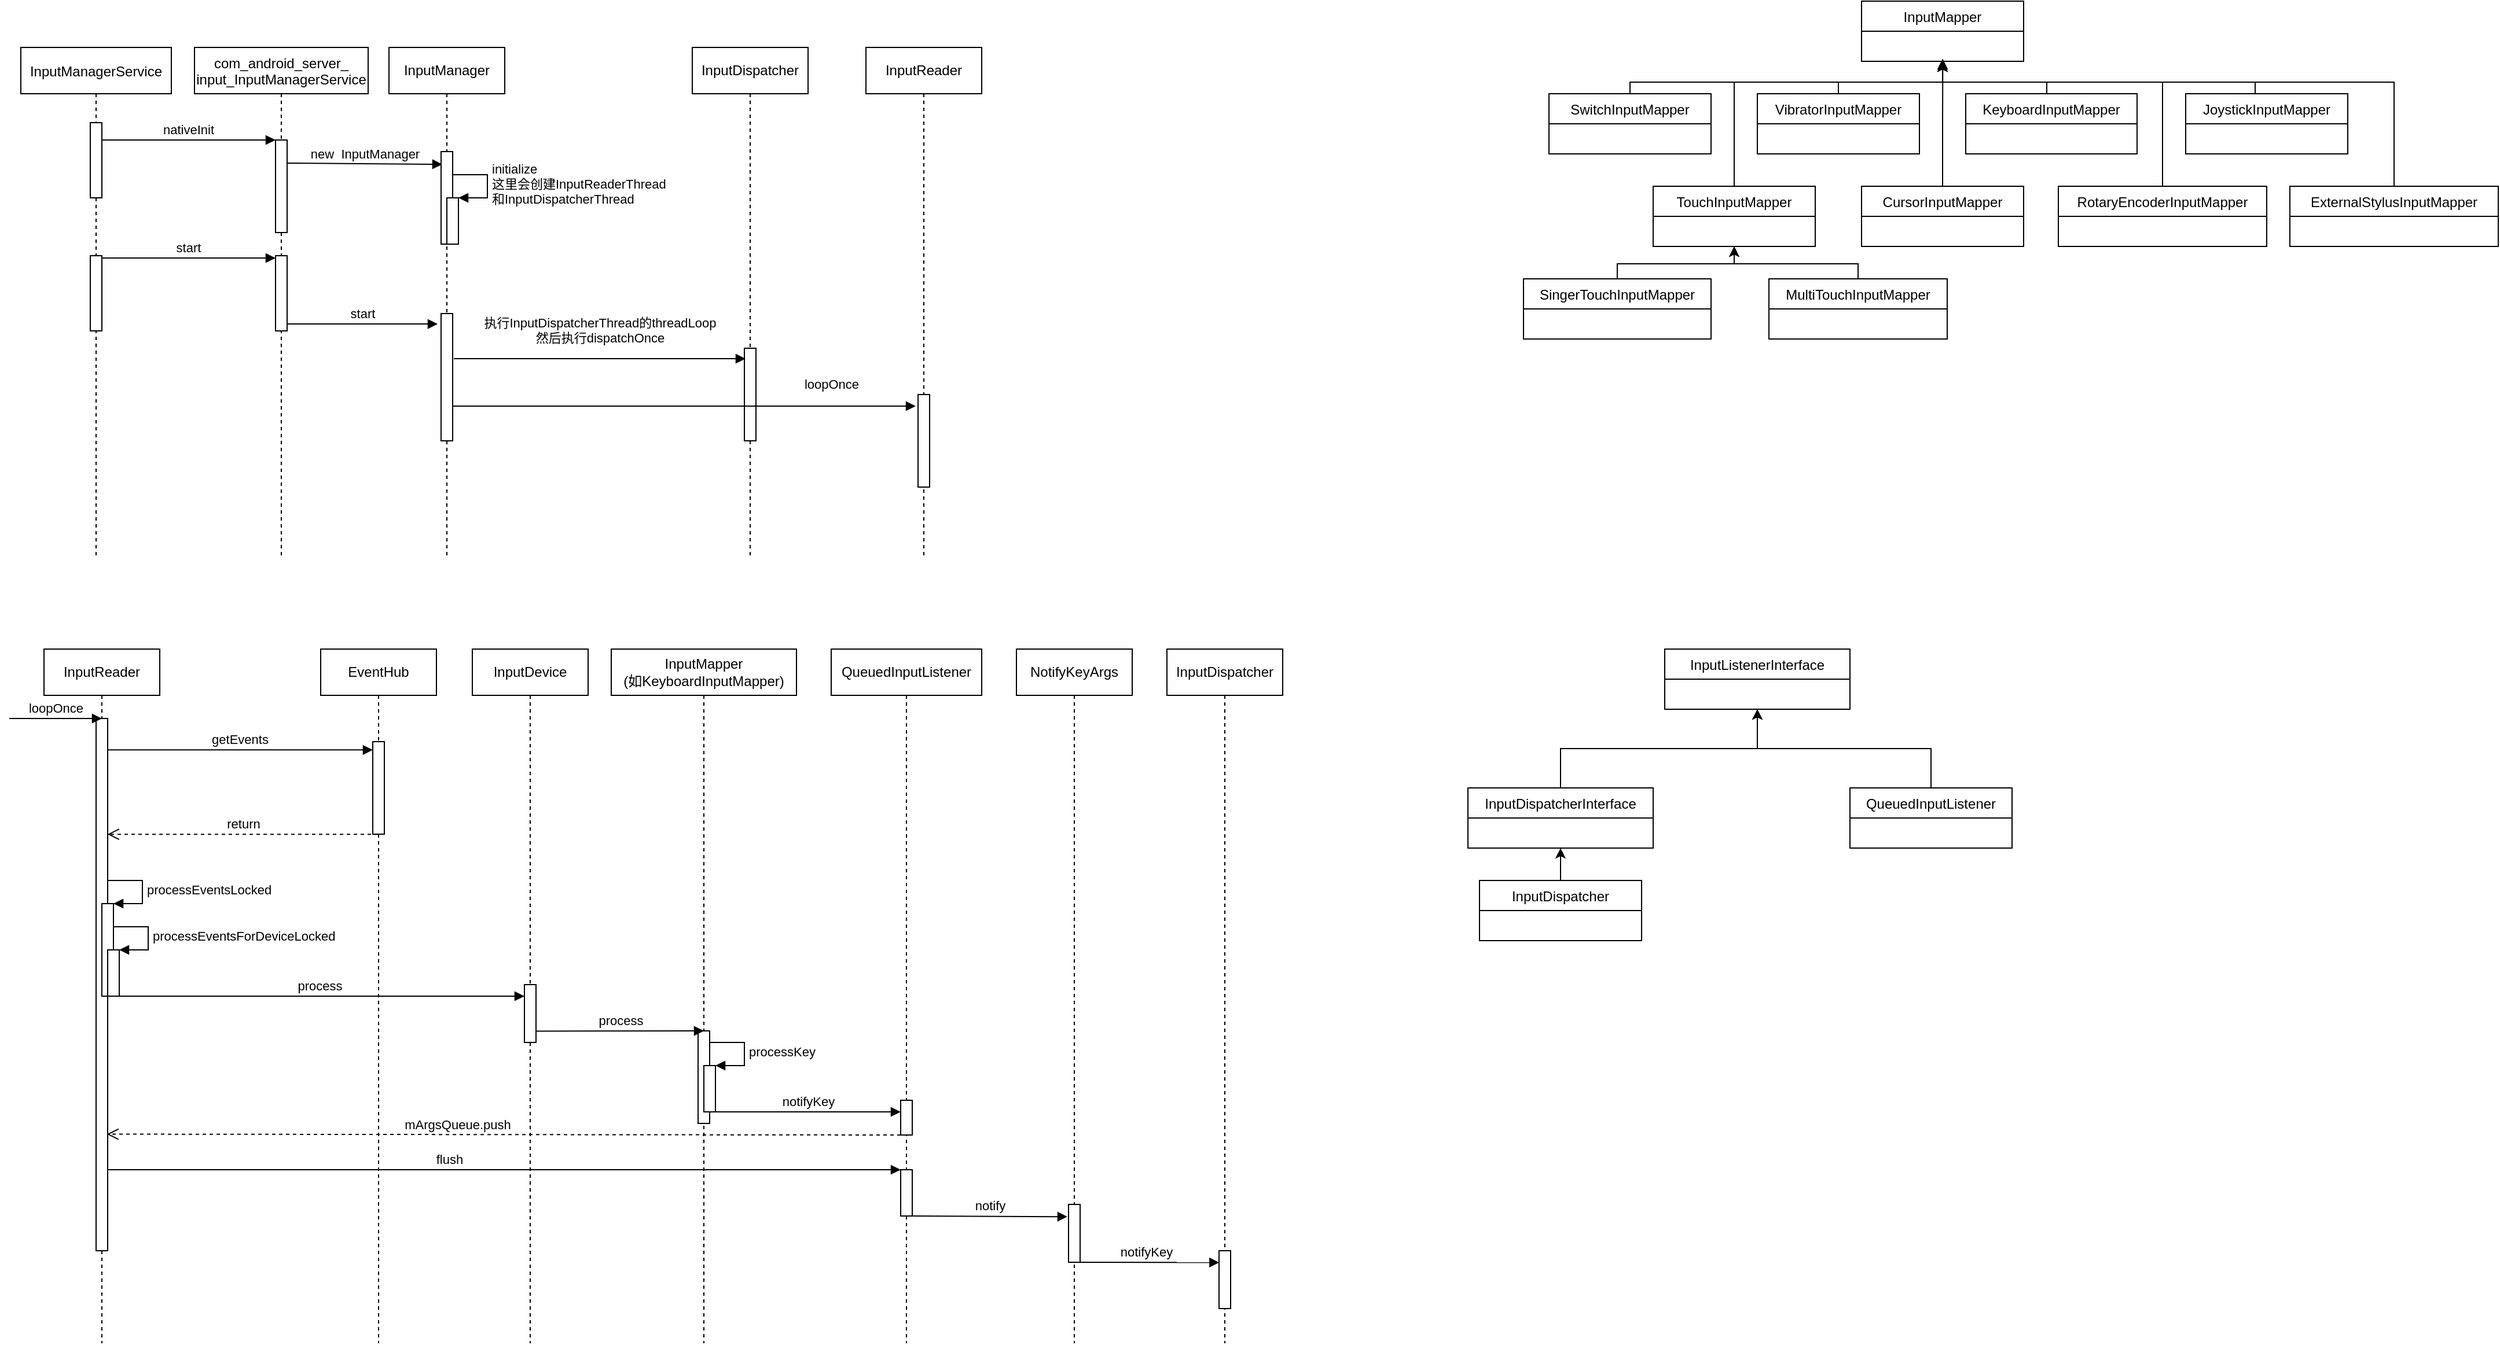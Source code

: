 <mxfile version="14.9.3" type="github">
  <diagram id="kgpKYQtTHZ0yAKxKKP6v" name="Page-1">
    <mxGraphModel dx="1084" dy="536" grid="0" gridSize="10" guides="1" tooltips="1" connect="1" arrows="1" fold="1" page="0" pageScale="1" pageWidth="850" pageHeight="1100" math="0" shadow="0">
      <root>
        <mxCell id="0" />
        <mxCell id="1" parent="0" />
        <mxCell id="3nuBFxr9cyL0pnOWT2aG-1" value="InputManagerService" style="shape=umlLifeline;perimeter=lifelinePerimeter;container=1;collapsible=0;recursiveResize=0;rounded=0;shadow=0;strokeWidth=1;" parent="1" vertex="1">
          <mxGeometry x="90" y="80" width="130" height="440" as="geometry" />
        </mxCell>
        <mxCell id="3nuBFxr9cyL0pnOWT2aG-2" value="" style="points=[];perimeter=orthogonalPerimeter;rounded=0;shadow=0;strokeWidth=1;" parent="3nuBFxr9cyL0pnOWT2aG-1" vertex="1">
          <mxGeometry x="60" y="65" width="10" height="65" as="geometry" />
        </mxCell>
        <mxCell id="3nuBFxr9cyL0pnOWT2aG-5" value="com_android_server_&#xa;input_InputManagerService" style="shape=umlLifeline;perimeter=lifelinePerimeter;container=1;collapsible=0;recursiveResize=0;rounded=0;shadow=0;strokeWidth=1;verticalAlign=middle;" parent="1" vertex="1">
          <mxGeometry x="240" y="80" width="150" height="440" as="geometry" />
        </mxCell>
        <mxCell id="3nuBFxr9cyL0pnOWT2aG-6" value="" style="points=[];perimeter=orthogonalPerimeter;rounded=0;shadow=0;strokeWidth=1;" parent="3nuBFxr9cyL0pnOWT2aG-5" vertex="1">
          <mxGeometry x="70" y="80" width="10" height="80" as="geometry" />
        </mxCell>
        <mxCell id="IxxCCvmzfHfjZeHsE3GJ-2" value="new&amp;nbsp; InputManager" style="html=1;verticalAlign=bottom;endArrow=block;entryX=0.1;entryY=0.138;entryDx=0;entryDy=0;entryPerimeter=0;" parent="3nuBFxr9cyL0pnOWT2aG-5" target="IxxCCvmzfHfjZeHsE3GJ-1" edge="1">
          <mxGeometry width="80" relative="1" as="geometry">
            <mxPoint x="80" y="100" as="sourcePoint" />
            <mxPoint x="160" y="100" as="targetPoint" />
          </mxGeometry>
        </mxCell>
        <mxCell id="3nuBFxr9cyL0pnOWT2aG-8" value="nativeInit" style="verticalAlign=bottom;endArrow=block;entryX=0;entryY=0;shadow=0;strokeWidth=1;" parent="1" source="3nuBFxr9cyL0pnOWT2aG-2" target="3nuBFxr9cyL0pnOWT2aG-6" edge="1">
          <mxGeometry relative="1" as="geometry">
            <mxPoint x="275" y="160" as="sourcePoint" />
          </mxGeometry>
        </mxCell>
        <mxCell id="JCbw3N3qahz2SXzYvkf4-1" value="" style="points=[];perimeter=orthogonalPerimeter;rounded=0;shadow=0;strokeWidth=1;" parent="1" vertex="1">
          <mxGeometry x="150" y="260" width="10" height="65" as="geometry" />
        </mxCell>
        <mxCell id="JCbw3N3qahz2SXzYvkf4-2" value="" style="points=[];perimeter=orthogonalPerimeter;rounded=0;shadow=0;strokeWidth=1;" parent="1" vertex="1">
          <mxGeometry x="310" y="260" width="10" height="65" as="geometry" />
        </mxCell>
        <mxCell id="JCbw3N3qahz2SXzYvkf4-5" value="start" style="verticalAlign=bottom;endArrow=block;shadow=0;strokeWidth=1;" parent="1" edge="1">
          <mxGeometry relative="1" as="geometry">
            <mxPoint x="160" y="262.0" as="sourcePoint" />
            <mxPoint x="310" y="262" as="targetPoint" />
          </mxGeometry>
        </mxCell>
        <mxCell id="JCbw3N3qahz2SXzYvkf4-8" value="InputManager" style="shape=umlLifeline;perimeter=lifelinePerimeter;whiteSpace=wrap;html=1;container=1;collapsible=0;recursiveResize=0;outlineConnect=0;verticalAlign=middle;" parent="1" vertex="1">
          <mxGeometry x="408" y="80" width="100" height="440" as="geometry" />
        </mxCell>
        <mxCell id="IxxCCvmzfHfjZeHsE3GJ-1" value="" style="html=1;points=[];perimeter=orthogonalPerimeter;" parent="JCbw3N3qahz2SXzYvkf4-8" vertex="1">
          <mxGeometry x="45" y="90" width="10" height="80" as="geometry" />
        </mxCell>
        <mxCell id="IxxCCvmzfHfjZeHsE3GJ-3" value="" style="html=1;points=[];perimeter=orthogonalPerimeter;" parent="JCbw3N3qahz2SXzYvkf4-8" vertex="1">
          <mxGeometry x="50" y="130" width="10" height="40" as="geometry" />
        </mxCell>
        <mxCell id="IxxCCvmzfHfjZeHsE3GJ-4" value="&lt;span style=&quot;font-size: 11px&quot;&gt;initialize&lt;/span&gt;&lt;br&gt;&lt;span style=&quot;font-size: 11px&quot;&gt;这里会创建InputReaderThread&lt;br&gt;和InputDispatcherThread&lt;/span&gt;" style="edgeStyle=orthogonalEdgeStyle;html=1;align=left;spacingLeft=2;endArrow=block;rounded=0;entryX=1;entryY=0;" parent="JCbw3N3qahz2SXzYvkf4-8" target="IxxCCvmzfHfjZeHsE3GJ-3" edge="1">
          <mxGeometry relative="1" as="geometry">
            <mxPoint x="55" y="110" as="sourcePoint" />
            <Array as="points">
              <mxPoint x="85" y="110" />
            </Array>
          </mxGeometry>
        </mxCell>
        <mxCell id="JCbw3N3qahz2SXzYvkf4-13" value="" style="points=[];perimeter=orthogonalPerimeter;rounded=0;shadow=0;strokeWidth=1;" parent="1" vertex="1">
          <mxGeometry x="453" y="310" width="10" height="110" as="geometry" />
        </mxCell>
        <mxCell id="JCbw3N3qahz2SXzYvkf4-12" value="start" style="html=1;verticalAlign=bottom;endArrow=block;entryX=-0.3;entryY=0.082;entryDx=0;entryDy=0;entryPerimeter=0;exitX=1.033;exitY=0.908;exitDx=0;exitDy=0;exitPerimeter=0;" parent="1" source="JCbw3N3qahz2SXzYvkf4-2" target="JCbw3N3qahz2SXzYvkf4-13" edge="1">
          <mxGeometry width="80" relative="1" as="geometry">
            <mxPoint x="308" y="320" as="sourcePoint" />
            <mxPoint x="462.29" y="318.58" as="targetPoint" />
          </mxGeometry>
        </mxCell>
        <mxCell id="IxxCCvmzfHfjZeHsE3GJ-8" value="InputDispatcher" style="shape=umlLifeline;perimeter=lifelinePerimeter;whiteSpace=wrap;html=1;container=1;collapsible=0;recursiveResize=0;outlineConnect=0;" parent="1" vertex="1">
          <mxGeometry x="670" y="80" width="100" height="440" as="geometry" />
        </mxCell>
        <mxCell id="IxxCCvmzfHfjZeHsE3GJ-9" value="" style="html=1;points=[];perimeter=orthogonalPerimeter;" parent="IxxCCvmzfHfjZeHsE3GJ-8" vertex="1">
          <mxGeometry x="45" y="260" width="10" height="80" as="geometry" />
        </mxCell>
        <mxCell id="IxxCCvmzfHfjZeHsE3GJ-10" value="执行&lt;span style=&quot;text-align: left&quot;&gt;InputDispatcherThread的threadLoop&lt;br&gt;然后执行dispatchOnce&lt;/span&gt;" style="html=1;verticalAlign=bottom;endArrow=block;exitX=1;exitY=0.6;exitDx=0;exitDy=0;exitPerimeter=0;" parent="1" edge="1">
          <mxGeometry y="9" width="80" relative="1" as="geometry">
            <mxPoint x="464" y="349" as="sourcePoint" />
            <mxPoint x="716" y="349" as="targetPoint" />
            <mxPoint as="offset" />
          </mxGeometry>
        </mxCell>
        <mxCell id="IxxCCvmzfHfjZeHsE3GJ-11" value="InputReader" style="shape=umlLifeline;perimeter=lifelinePerimeter;whiteSpace=wrap;html=1;container=1;collapsible=0;recursiveResize=0;outlineConnect=0;" parent="1" vertex="1">
          <mxGeometry x="820" y="80" width="100" height="440" as="geometry" />
        </mxCell>
        <mxCell id="IxxCCvmzfHfjZeHsE3GJ-12" value="" style="html=1;points=[];perimeter=orthogonalPerimeter;" parent="IxxCCvmzfHfjZeHsE3GJ-11" vertex="1">
          <mxGeometry x="45" y="300" width="10" height="80" as="geometry" />
        </mxCell>
        <mxCell id="IxxCCvmzfHfjZeHsE3GJ-13" value="loopOnce" style="html=1;verticalAlign=bottom;endArrow=block;exitX=0.7;exitY=0.727;exitDx=0;exitDy=0;exitPerimeter=0;" parent="1" edge="1">
          <mxGeometry x="0.635" y="10" width="80" relative="1" as="geometry">
            <mxPoint x="463" y="389.97" as="sourcePoint" />
            <mxPoint x="863" y="390" as="targetPoint" />
            <mxPoint as="offset" />
          </mxGeometry>
        </mxCell>
        <mxCell id="vd4vNPMVGQsWvPr2XeSt-1" value="InputReader" style="shape=umlLifeline;perimeter=lifelinePerimeter;whiteSpace=wrap;html=1;container=1;collapsible=0;recursiveResize=0;outlineConnect=0;" vertex="1" parent="1">
          <mxGeometry x="110" y="600" width="100" height="600" as="geometry" />
        </mxCell>
        <mxCell id="vd4vNPMVGQsWvPr2XeSt-2" value="" style="html=1;points=[];perimeter=orthogonalPerimeter;" vertex="1" parent="vd4vNPMVGQsWvPr2XeSt-1">
          <mxGeometry x="45" y="60" width="10" height="460" as="geometry" />
        </mxCell>
        <mxCell id="vd4vNPMVGQsWvPr2XeSt-13" value="" style="html=1;points=[];perimeter=orthogonalPerimeter;" vertex="1" parent="vd4vNPMVGQsWvPr2XeSt-1">
          <mxGeometry x="50" y="220" width="10" height="80" as="geometry" />
        </mxCell>
        <mxCell id="vd4vNPMVGQsWvPr2XeSt-14" value="processEventsLocked" style="edgeStyle=orthogonalEdgeStyle;html=1;align=left;spacingLeft=2;endArrow=block;rounded=0;entryX=1;entryY=0;" edge="1" target="vd4vNPMVGQsWvPr2XeSt-13" parent="vd4vNPMVGQsWvPr2XeSt-1">
          <mxGeometry relative="1" as="geometry">
            <mxPoint x="55" y="200" as="sourcePoint" />
            <Array as="points">
              <mxPoint x="85" y="200" />
            </Array>
          </mxGeometry>
        </mxCell>
        <mxCell id="vd4vNPMVGQsWvPr2XeSt-15" value="" style="html=1;points=[];perimeter=orthogonalPerimeter;" vertex="1" parent="vd4vNPMVGQsWvPr2XeSt-1">
          <mxGeometry x="55" y="260" width="10" height="40" as="geometry" />
        </mxCell>
        <mxCell id="vd4vNPMVGQsWvPr2XeSt-16" value="processEventsForDeviceLocked" style="edgeStyle=orthogonalEdgeStyle;html=1;align=left;spacingLeft=2;endArrow=block;rounded=0;entryX=1;entryY=0;" edge="1" target="vd4vNPMVGQsWvPr2XeSt-15" parent="vd4vNPMVGQsWvPr2XeSt-1">
          <mxGeometry relative="1" as="geometry">
            <mxPoint x="60" y="240" as="sourcePoint" />
            <Array as="points">
              <mxPoint x="90" y="240" />
            </Array>
          </mxGeometry>
        </mxCell>
        <mxCell id="vd4vNPMVGQsWvPr2XeSt-19" value="process" style="html=1;verticalAlign=bottom;endArrow=block;" edge="1" parent="vd4vNPMVGQsWvPr2XeSt-1" target="vd4vNPMVGQsWvPr2XeSt-18">
          <mxGeometry width="80" relative="1" as="geometry">
            <mxPoint x="60" y="300" as="sourcePoint" />
            <mxPoint x="414" y="296" as="targetPoint" />
          </mxGeometry>
        </mxCell>
        <mxCell id="vd4vNPMVGQsWvPr2XeSt-3" value="loopOnce" style="html=1;verticalAlign=bottom;endArrow=block;" edge="1" parent="1">
          <mxGeometry width="80" relative="1" as="geometry">
            <mxPoint x="80" y="660" as="sourcePoint" />
            <mxPoint x="160" y="660" as="targetPoint" />
          </mxGeometry>
        </mxCell>
        <mxCell id="vd4vNPMVGQsWvPr2XeSt-4" value="EventHub" style="shape=umlLifeline;perimeter=lifelinePerimeter;whiteSpace=wrap;html=1;container=1;collapsible=0;recursiveResize=0;outlineConnect=0;" vertex="1" parent="1">
          <mxGeometry x="349" y="600" width="100" height="600" as="geometry" />
        </mxCell>
        <mxCell id="vd4vNPMVGQsWvPr2XeSt-5" value="" style="html=1;points=[];perimeter=orthogonalPerimeter;" vertex="1" parent="vd4vNPMVGQsWvPr2XeSt-4">
          <mxGeometry x="45" y="80" width="10" height="80" as="geometry" />
        </mxCell>
        <mxCell id="vd4vNPMVGQsWvPr2XeSt-8" value="getEvents" style="html=1;verticalAlign=bottom;endArrow=block;exitX=0.976;exitY=0.059;exitDx=0;exitDy=0;exitPerimeter=0;" edge="1" parent="1" source="vd4vNPMVGQsWvPr2XeSt-2" target="vd4vNPMVGQsWvPr2XeSt-5">
          <mxGeometry width="80" relative="1" as="geometry">
            <mxPoint x="170" y="680" as="sourcePoint" />
            <mxPoint x="250" y="680" as="targetPoint" />
          </mxGeometry>
        </mxCell>
        <mxCell id="vd4vNPMVGQsWvPr2XeSt-10" value="return" style="html=1;verticalAlign=bottom;endArrow=open;dashed=1;endSize=8;entryX=0.98;entryY=0.285;entryDx=0;entryDy=0;entryPerimeter=0;" edge="1" parent="1">
          <mxGeometry relative="1" as="geometry">
            <mxPoint x="398.5" y="760.1" as="sourcePoint" />
            <mxPoint x="164.8" y="760.1" as="targetPoint" />
          </mxGeometry>
        </mxCell>
        <mxCell id="vd4vNPMVGQsWvPr2XeSt-17" value="InputDevice" style="shape=umlLifeline;perimeter=lifelinePerimeter;whiteSpace=wrap;html=1;container=1;collapsible=0;recursiveResize=0;outlineConnect=0;" vertex="1" parent="1">
          <mxGeometry x="480" y="600" width="100" height="600" as="geometry" />
        </mxCell>
        <mxCell id="vd4vNPMVGQsWvPr2XeSt-18" value="" style="html=1;points=[];perimeter=orthogonalPerimeter;" vertex="1" parent="vd4vNPMVGQsWvPr2XeSt-17">
          <mxGeometry x="45" y="290" width="10" height="50" as="geometry" />
        </mxCell>
        <mxCell id="vd4vNPMVGQsWvPr2XeSt-20" value="InputMapper&lt;br&gt;(如KeyboardInputMapper)" style="shape=umlLifeline;perimeter=lifelinePerimeter;whiteSpace=wrap;html=1;container=1;collapsible=0;recursiveResize=0;outlineConnect=0;" vertex="1" parent="1">
          <mxGeometry x="600" y="600" width="160" height="600" as="geometry" />
        </mxCell>
        <mxCell id="vd4vNPMVGQsWvPr2XeSt-21" value="" style="html=1;points=[];perimeter=orthogonalPerimeter;" vertex="1" parent="vd4vNPMVGQsWvPr2XeSt-20">
          <mxGeometry x="75" y="330" width="10" height="80" as="geometry" />
        </mxCell>
        <mxCell id="vd4vNPMVGQsWvPr2XeSt-43" value="" style="html=1;points=[];perimeter=orthogonalPerimeter;" vertex="1" parent="vd4vNPMVGQsWvPr2XeSt-20">
          <mxGeometry x="80" y="360" width="10" height="40" as="geometry" />
        </mxCell>
        <mxCell id="vd4vNPMVGQsWvPr2XeSt-44" value="processKey" style="edgeStyle=orthogonalEdgeStyle;html=1;align=left;spacingLeft=2;endArrow=block;rounded=0;entryX=1;entryY=0;" edge="1" target="vd4vNPMVGQsWvPr2XeSt-43" parent="vd4vNPMVGQsWvPr2XeSt-20">
          <mxGeometry relative="1" as="geometry">
            <mxPoint x="85" y="340" as="sourcePoint" />
            <Array as="points">
              <mxPoint x="115" y="340" />
            </Array>
          </mxGeometry>
        </mxCell>
        <mxCell id="vd4vNPMVGQsWvPr2XeSt-46" value="notifyKey" style="html=1;verticalAlign=bottom;endArrow=block;" edge="1" parent="vd4vNPMVGQsWvPr2XeSt-20" target="vd4vNPMVGQsWvPr2XeSt-45">
          <mxGeometry width="80" relative="1" as="geometry">
            <mxPoint x="90" y="400" as="sourcePoint" />
            <mxPoint x="246" y="399" as="targetPoint" />
          </mxGeometry>
        </mxCell>
        <mxCell id="vd4vNPMVGQsWvPr2XeSt-22" value="process" style="html=1;verticalAlign=bottom;endArrow=block;exitX=1.02;exitY=0.804;exitDx=0;exitDy=0;exitPerimeter=0;entryX=0.5;entryY=0;entryDx=0;entryDy=0;entryPerimeter=0;" edge="1" parent="1" source="vd4vNPMVGQsWvPr2XeSt-18" target="vd4vNPMVGQsWvPr2XeSt-21">
          <mxGeometry width="80" relative="1" as="geometry">
            <mxPoint x="540" y="930" as="sourcePoint" />
            <mxPoint x="650" y="930" as="targetPoint" />
          </mxGeometry>
        </mxCell>
        <mxCell id="vd4vNPMVGQsWvPr2XeSt-31" style="edgeStyle=orthogonalEdgeStyle;rounded=0;orthogonalLoop=1;jettySize=auto;html=1;exitX=0.5;exitY=0;exitDx=0;exitDy=0;entryX=0.5;entryY=1;entryDx=0;entryDy=0;" edge="1" parent="1" source="vd4vNPMVGQsWvPr2XeSt-23" target="vd4vNPMVGQsWvPr2XeSt-27">
          <mxGeometry relative="1" as="geometry" />
        </mxCell>
        <mxCell id="vd4vNPMVGQsWvPr2XeSt-23" value="InputDispatcher" style="swimlane;fontStyle=0;childLayout=stackLayout;horizontal=1;startSize=26;fillColor=none;horizontalStack=0;resizeParent=1;resizeParentMax=0;resizeLast=0;collapsible=1;marginBottom=0;" vertex="1" parent="1">
          <mxGeometry x="1350" y="800" width="140" height="52" as="geometry" />
        </mxCell>
        <mxCell id="vd4vNPMVGQsWvPr2XeSt-40" style="edgeStyle=orthogonalEdgeStyle;rounded=0;orthogonalLoop=1;jettySize=auto;html=1;exitX=0.5;exitY=0;exitDx=0;exitDy=0;entryX=0.5;entryY=1;entryDx=0;entryDy=0;" edge="1" parent="1" source="vd4vNPMVGQsWvPr2XeSt-27" target="vd4vNPMVGQsWvPr2XeSt-32">
          <mxGeometry relative="1" as="geometry" />
        </mxCell>
        <mxCell id="vd4vNPMVGQsWvPr2XeSt-27" value="InputDispatcherInterface" style="swimlane;fontStyle=0;childLayout=stackLayout;horizontal=1;startSize=26;fillColor=none;horizontalStack=0;resizeParent=1;resizeParentMax=0;resizeLast=0;collapsible=1;marginBottom=0;" vertex="1" parent="1">
          <mxGeometry x="1340" y="720" width="160" height="52" as="geometry" />
        </mxCell>
        <mxCell id="vd4vNPMVGQsWvPr2XeSt-32" value="InputListenerInterface" style="swimlane;fontStyle=0;childLayout=stackLayout;horizontal=1;startSize=26;fillColor=none;horizontalStack=0;resizeParent=1;resizeParentMax=0;resizeLast=0;collapsible=1;marginBottom=0;" vertex="1" parent="1">
          <mxGeometry x="1510" y="600" width="160" height="52" as="geometry" />
        </mxCell>
        <mxCell id="vd4vNPMVGQsWvPr2XeSt-41" style="edgeStyle=orthogonalEdgeStyle;rounded=0;orthogonalLoop=1;jettySize=auto;html=1;exitX=0.5;exitY=0;exitDx=0;exitDy=0;entryX=0.5;entryY=1;entryDx=0;entryDy=0;" edge="1" parent="1" source="vd4vNPMVGQsWvPr2XeSt-36" target="vd4vNPMVGQsWvPr2XeSt-32">
          <mxGeometry relative="1" as="geometry" />
        </mxCell>
        <mxCell id="vd4vNPMVGQsWvPr2XeSt-36" value="QueuedInputListener" style="swimlane;fontStyle=0;childLayout=stackLayout;horizontal=1;startSize=26;fillColor=none;horizontalStack=0;resizeParent=1;resizeParentMax=0;resizeLast=0;collapsible=1;marginBottom=0;" vertex="1" parent="1">
          <mxGeometry x="1670" y="720" width="140" height="52" as="geometry" />
        </mxCell>
        <mxCell id="vd4vNPMVGQsWvPr2XeSt-42" value="QueuedInputListener" style="shape=umlLifeline;perimeter=lifelinePerimeter;whiteSpace=wrap;html=1;container=1;collapsible=0;recursiveResize=0;outlineConnect=0;" vertex="1" parent="1">
          <mxGeometry x="790" y="600" width="130" height="600" as="geometry" />
        </mxCell>
        <mxCell id="vd4vNPMVGQsWvPr2XeSt-45" value="" style="html=1;points=[];perimeter=orthogonalPerimeter;" vertex="1" parent="vd4vNPMVGQsWvPr2XeSt-42">
          <mxGeometry x="60" y="390" width="10" height="30" as="geometry" />
        </mxCell>
        <mxCell id="vd4vNPMVGQsWvPr2XeSt-49" value="" style="html=1;points=[];perimeter=orthogonalPerimeter;" vertex="1" parent="vd4vNPMVGQsWvPr2XeSt-42">
          <mxGeometry x="60" y="450" width="10" height="40" as="geometry" />
        </mxCell>
        <mxCell id="vd4vNPMVGQsWvPr2XeSt-55" value="notify" style="html=1;verticalAlign=bottom;endArrow=block;entryX=-0.1;entryY=0.212;entryDx=0;entryDy=0;entryPerimeter=0;" edge="1" parent="vd4vNPMVGQsWvPr2XeSt-42" target="vd4vNPMVGQsWvPr2XeSt-53">
          <mxGeometry width="80" relative="1" as="geometry">
            <mxPoint x="70" y="490" as="sourcePoint" />
            <mxPoint x="210" y="490" as="targetPoint" />
          </mxGeometry>
        </mxCell>
        <mxCell id="vd4vNPMVGQsWvPr2XeSt-48" value="mArgsQueue.push" style="html=1;verticalAlign=bottom;endArrow=open;dashed=1;endSize=8;entryX=0.929;entryY=0.781;entryDx=0;entryDy=0;entryPerimeter=0;" edge="1" parent="1" target="vd4vNPMVGQsWvPr2XeSt-2">
          <mxGeometry x="0.118" relative="1" as="geometry">
            <mxPoint x="850" y="1020" as="sourcePoint" />
            <mxPoint x="170" y="1020" as="targetPoint" />
            <mxPoint as="offset" />
          </mxGeometry>
        </mxCell>
        <mxCell id="vd4vNPMVGQsWvPr2XeSt-50" value="flush" style="html=1;verticalAlign=bottom;endArrow=block;" edge="1" parent="1" source="vd4vNPMVGQsWvPr2XeSt-2">
          <mxGeometry x="-0.139" width="80" relative="1" as="geometry">
            <mxPoint x="170" y="1050" as="sourcePoint" />
            <mxPoint x="850" y="1050" as="targetPoint" />
            <mxPoint as="offset" />
          </mxGeometry>
        </mxCell>
        <mxCell id="vd4vNPMVGQsWvPr2XeSt-51" value="NotifyKeyArgs" style="shape=umlLifeline;perimeter=lifelinePerimeter;whiteSpace=wrap;html=1;container=1;collapsible=0;recursiveResize=0;outlineConnect=0;" vertex="1" parent="1">
          <mxGeometry x="950" y="600" width="100" height="600" as="geometry" />
        </mxCell>
        <mxCell id="vd4vNPMVGQsWvPr2XeSt-53" value="" style="html=1;points=[];perimeter=orthogonalPerimeter;" vertex="1" parent="vd4vNPMVGQsWvPr2XeSt-51">
          <mxGeometry x="45" y="480" width="10" height="50" as="geometry" />
        </mxCell>
        <mxCell id="vd4vNPMVGQsWvPr2XeSt-56" value="notifyKey" style="html=1;verticalAlign=bottom;endArrow=block;entryX=0.02;entryY=0.204;entryDx=0;entryDy=0;entryPerimeter=0;" edge="1" parent="vd4vNPMVGQsWvPr2XeSt-51" target="vd4vNPMVGQsWvPr2XeSt-54">
          <mxGeometry width="80" relative="1" as="geometry">
            <mxPoint x="50" y="530" as="sourcePoint" />
            <mxPoint x="130" y="530" as="targetPoint" />
          </mxGeometry>
        </mxCell>
        <mxCell id="vd4vNPMVGQsWvPr2XeSt-52" value="InputDispatcher" style="shape=umlLifeline;perimeter=lifelinePerimeter;whiteSpace=wrap;html=1;container=1;collapsible=0;recursiveResize=0;outlineConnect=0;" vertex="1" parent="1">
          <mxGeometry x="1080" y="600" width="100" height="600" as="geometry" />
        </mxCell>
        <mxCell id="vd4vNPMVGQsWvPr2XeSt-54" value="" style="html=1;points=[];perimeter=orthogonalPerimeter;" vertex="1" parent="vd4vNPMVGQsWvPr2XeSt-52">
          <mxGeometry x="45" y="520" width="10" height="50" as="geometry" />
        </mxCell>
        <mxCell id="vd4vNPMVGQsWvPr2XeSt-65" value="InputMapper" style="swimlane;fontStyle=0;childLayout=stackLayout;horizontal=1;startSize=26;fillColor=none;horizontalStack=0;resizeParent=1;resizeParentMax=0;resizeLast=0;collapsible=1;marginBottom=0;" vertex="1" parent="1">
          <mxGeometry x="1680" y="40" width="140" height="52" as="geometry" />
        </mxCell>
        <mxCell id="vd4vNPMVGQsWvPr2XeSt-82" style="edgeStyle=orthogonalEdgeStyle;rounded=0;orthogonalLoop=1;jettySize=auto;html=1;entryX=0.5;entryY=1;entryDx=0;entryDy=0;" edge="1" parent="1" source="vd4vNPMVGQsWvPr2XeSt-69" target="vd4vNPMVGQsWvPr2XeSt-65">
          <mxGeometry relative="1" as="geometry">
            <Array as="points">
              <mxPoint x="1570" y="110" />
              <mxPoint x="1750" y="110" />
            </Array>
          </mxGeometry>
        </mxCell>
        <mxCell id="vd4vNPMVGQsWvPr2XeSt-69" value="TouchInputMapper" style="swimlane;fontStyle=0;childLayout=stackLayout;horizontal=1;startSize=26;fillColor=none;horizontalStack=0;resizeParent=1;resizeParentMax=0;resizeLast=0;collapsible=1;marginBottom=0;" vertex="1" parent="1">
          <mxGeometry x="1500" y="200" width="140" height="52" as="geometry" />
        </mxCell>
        <mxCell id="vd4vNPMVGQsWvPr2XeSt-78" style="edgeStyle=orthogonalEdgeStyle;rounded=0;orthogonalLoop=1;jettySize=auto;html=1;" edge="1" parent="1" source="vd4vNPMVGQsWvPr2XeSt-73">
          <mxGeometry relative="1" as="geometry">
            <mxPoint x="1750" y="90" as="targetPoint" />
            <Array as="points">
              <mxPoint x="1480" y="110" />
              <mxPoint x="1750" y="110" />
              <mxPoint x="1750" y="90" />
            </Array>
          </mxGeometry>
        </mxCell>
        <mxCell id="vd4vNPMVGQsWvPr2XeSt-73" value="SwitchInputMapper" style="swimlane;fontStyle=0;childLayout=stackLayout;horizontal=1;startSize=26;fillColor=none;horizontalStack=0;resizeParent=1;resizeParentMax=0;resizeLast=0;collapsible=1;marginBottom=0;" vertex="1" parent="1">
          <mxGeometry x="1410" y="120" width="140" height="52" as="geometry" />
        </mxCell>
        <mxCell id="vd4vNPMVGQsWvPr2XeSt-79" style="edgeStyle=orthogonalEdgeStyle;rounded=0;orthogonalLoop=1;jettySize=auto;html=1;exitX=0.5;exitY=0;exitDx=0;exitDy=0;" edge="1" parent="1" source="vd4vNPMVGQsWvPr2XeSt-74">
          <mxGeometry relative="1" as="geometry">
            <mxPoint x="1750" y="92" as="targetPoint" />
            <Array as="points">
              <mxPoint x="1660" y="110" />
              <mxPoint x="1750" y="110" />
            </Array>
          </mxGeometry>
        </mxCell>
        <mxCell id="vd4vNPMVGQsWvPr2XeSt-74" value="VibratorInputMapper" style="swimlane;fontStyle=0;childLayout=stackLayout;horizontal=1;startSize=26;fillColor=none;horizontalStack=0;resizeParent=1;resizeParentMax=0;resizeLast=0;collapsible=1;marginBottom=0;" vertex="1" parent="1">
          <mxGeometry x="1590" y="120" width="140" height="52" as="geometry" />
        </mxCell>
        <mxCell id="vd4vNPMVGQsWvPr2XeSt-81" style="edgeStyle=orthogonalEdgeStyle;rounded=0;orthogonalLoop=1;jettySize=auto;html=1;entryX=0.5;entryY=1;entryDx=0;entryDy=0;" edge="1" parent="1" source="vd4vNPMVGQsWvPr2XeSt-75" target="vd4vNPMVGQsWvPr2XeSt-65">
          <mxGeometry relative="1" as="geometry">
            <Array as="points">
              <mxPoint x="2020" y="110" />
              <mxPoint x="1750" y="110" />
            </Array>
          </mxGeometry>
        </mxCell>
        <mxCell id="vd4vNPMVGQsWvPr2XeSt-75" value="JoystickInputMapper" style="swimlane;fontStyle=0;childLayout=stackLayout;horizontal=1;startSize=26;fillColor=none;horizontalStack=0;resizeParent=1;resizeParentMax=0;resizeLast=0;collapsible=1;marginBottom=0;" vertex="1" parent="1">
          <mxGeometry x="1960" y="120" width="140" height="52" as="geometry" />
        </mxCell>
        <mxCell id="vd4vNPMVGQsWvPr2XeSt-80" style="edgeStyle=orthogonalEdgeStyle;rounded=0;orthogonalLoop=1;jettySize=auto;html=1;exitX=0.5;exitY=0;exitDx=0;exitDy=0;" edge="1" parent="1" source="vd4vNPMVGQsWvPr2XeSt-76">
          <mxGeometry relative="1" as="geometry">
            <mxPoint x="1750" y="90" as="targetPoint" />
            <Array as="points">
              <mxPoint x="1840" y="110" />
              <mxPoint x="1750" y="110" />
            </Array>
          </mxGeometry>
        </mxCell>
        <mxCell id="vd4vNPMVGQsWvPr2XeSt-76" value="KeyboardInputMapper" style="swimlane;fontStyle=0;childLayout=stackLayout;horizontal=1;startSize=26;fillColor=none;horizontalStack=0;resizeParent=1;resizeParentMax=0;resizeLast=0;collapsible=1;marginBottom=0;" vertex="1" parent="1">
          <mxGeometry x="1770" y="120" width="148" height="52" as="geometry" />
        </mxCell>
        <mxCell id="vd4vNPMVGQsWvPr2XeSt-83" style="edgeStyle=orthogonalEdgeStyle;rounded=0;orthogonalLoop=1;jettySize=auto;html=1;entryX=0.5;entryY=1;entryDx=0;entryDy=0;" edge="1" parent="1" source="vd4vNPMVGQsWvPr2XeSt-77" target="vd4vNPMVGQsWvPr2XeSt-65">
          <mxGeometry relative="1" as="geometry">
            <Array as="points">
              <mxPoint x="1940" y="110" />
              <mxPoint x="1750" y="110" />
            </Array>
          </mxGeometry>
        </mxCell>
        <mxCell id="vd4vNPMVGQsWvPr2XeSt-77" value="RotaryEncoderInputMapper" style="swimlane;fontStyle=0;childLayout=stackLayout;horizontal=1;startSize=26;fillColor=none;horizontalStack=0;resizeParent=1;resizeParentMax=0;resizeLast=0;collapsible=1;marginBottom=0;" vertex="1" parent="1">
          <mxGeometry x="1850" y="200" width="180" height="52" as="geometry" />
        </mxCell>
        <mxCell id="vd4vNPMVGQsWvPr2XeSt-88" style="edgeStyle=orthogonalEdgeStyle;rounded=0;orthogonalLoop=1;jettySize=auto;html=1;exitX=0.5;exitY=0;exitDx=0;exitDy=0;entryX=0.5;entryY=1;entryDx=0;entryDy=0;" edge="1" parent="1" source="vd4vNPMVGQsWvPr2XeSt-84" target="vd4vNPMVGQsWvPr2XeSt-69">
          <mxGeometry relative="1" as="geometry">
            <Array as="points">
              <mxPoint x="1677" y="267" />
              <mxPoint x="1570" y="267" />
            </Array>
          </mxGeometry>
        </mxCell>
        <mxCell id="vd4vNPMVGQsWvPr2XeSt-84" value="MultiTouchInputMapper" style="swimlane;fontStyle=0;childLayout=stackLayout;horizontal=1;startSize=26;fillColor=none;horizontalStack=0;resizeParent=1;resizeParentMax=0;resizeLast=0;collapsible=1;marginBottom=0;" vertex="1" parent="1">
          <mxGeometry x="1600" y="280" width="154" height="52" as="geometry" />
        </mxCell>
        <mxCell id="vd4vNPMVGQsWvPr2XeSt-87" style="edgeStyle=orthogonalEdgeStyle;rounded=0;orthogonalLoop=1;jettySize=auto;html=1;exitX=0.5;exitY=0;exitDx=0;exitDy=0;entryX=0.5;entryY=1;entryDx=0;entryDy=0;" edge="1" parent="1" source="vd4vNPMVGQsWvPr2XeSt-85" target="vd4vNPMVGQsWvPr2XeSt-69">
          <mxGeometry relative="1" as="geometry">
            <Array as="points">
              <mxPoint x="1469" y="267" />
              <mxPoint x="1570" y="267" />
            </Array>
          </mxGeometry>
        </mxCell>
        <mxCell id="vd4vNPMVGQsWvPr2XeSt-85" value="SingerTouchInputMapper" style="swimlane;fontStyle=0;childLayout=stackLayout;horizontal=1;startSize=26;fillColor=none;horizontalStack=0;resizeParent=1;resizeParentMax=0;resizeLast=0;collapsible=1;marginBottom=0;" vertex="1" parent="1">
          <mxGeometry x="1388" y="280" width="162" height="52" as="geometry" />
        </mxCell>
        <mxCell id="vd4vNPMVGQsWvPr2XeSt-97" style="edgeStyle=orthogonalEdgeStyle;rounded=0;orthogonalLoop=1;jettySize=auto;html=1;exitX=0.5;exitY=0;exitDx=0;exitDy=0;" edge="1" parent="1" source="vd4vNPMVGQsWvPr2XeSt-90">
          <mxGeometry relative="1" as="geometry">
            <mxPoint x="1750.167" y="90" as="targetPoint" />
          </mxGeometry>
        </mxCell>
        <mxCell id="vd4vNPMVGQsWvPr2XeSt-90" value="CursorInputMapper" style="swimlane;fontStyle=0;childLayout=stackLayout;horizontal=1;startSize=26;fillColor=none;horizontalStack=0;resizeParent=1;resizeParentMax=0;resizeLast=0;collapsible=1;marginBottom=0;" vertex="1" parent="1">
          <mxGeometry x="1680" y="200" width="140" height="52" as="geometry" />
        </mxCell>
        <mxCell id="vd4vNPMVGQsWvPr2XeSt-96" style="edgeStyle=orthogonalEdgeStyle;rounded=0;orthogonalLoop=1;jettySize=auto;html=1;exitX=0.5;exitY=0;exitDx=0;exitDy=0;entryX=0.5;entryY=1;entryDx=0;entryDy=0;" edge="1" parent="1" source="vd4vNPMVGQsWvPr2XeSt-94" target="vd4vNPMVGQsWvPr2XeSt-65">
          <mxGeometry relative="1" as="geometry">
            <Array as="points">
              <mxPoint x="2140" y="110" />
              <mxPoint x="1750" y="110" />
            </Array>
          </mxGeometry>
        </mxCell>
        <mxCell id="vd4vNPMVGQsWvPr2XeSt-94" value="ExternalStylusInputMapper" style="swimlane;fontStyle=0;childLayout=stackLayout;horizontal=1;startSize=26;fillColor=none;horizontalStack=0;resizeParent=1;resizeParentMax=0;resizeLast=0;collapsible=1;marginBottom=0;" vertex="1" parent="1">
          <mxGeometry x="2050" y="200" width="180" height="52" as="geometry" />
        </mxCell>
      </root>
    </mxGraphModel>
  </diagram>
</mxfile>
